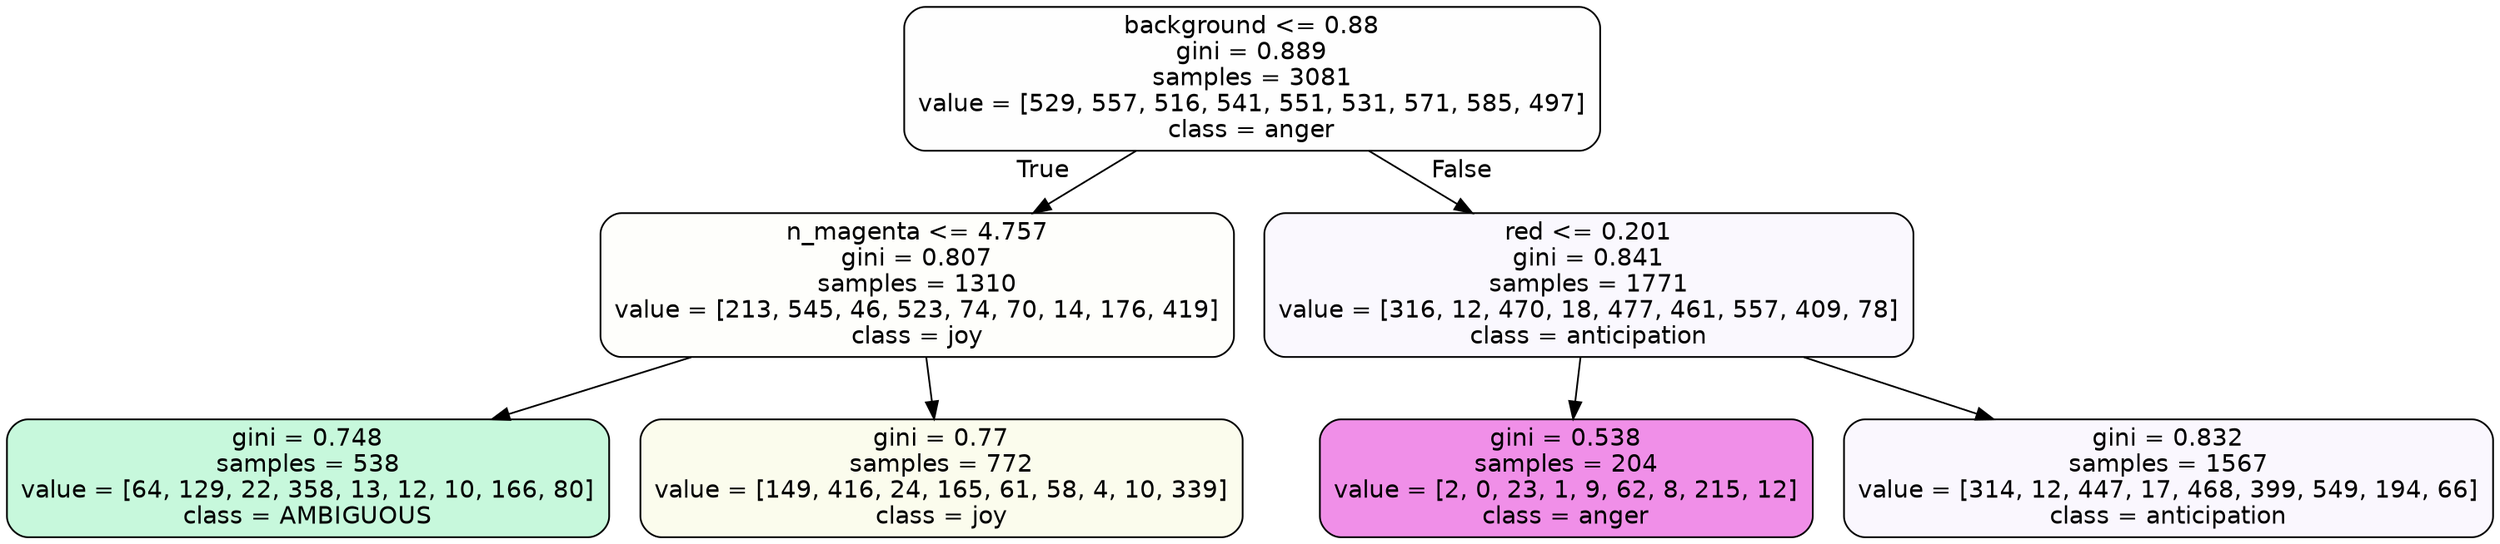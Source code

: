 digraph Tree {
node [shape=box, style="filled, rounded", color="black", fontname=helvetica] ;
edge [fontname=helvetica] ;
0 [label="background <= 0.88\ngini = 0.889\nsamples = 3081\nvalue = [529, 557, 516, 541, 551, 531, 571, 585, 497]\nclass = anger", fillcolor="#e539d701"] ;
1 [label="n_magenta <= 4.757\ngini = 0.807\nsamples = 1310\nvalue = [213, 545, 46, 523, 74, 70, 14, 176, 419]\nclass = joy", fillcolor="#d7e53904"] ;
0 -> 1 [labeldistance=2.5, labelangle=45, headlabel="True"] ;
2 [label="gini = 0.748\nsamples = 538\nvalue = [64, 129, 22, 358, 13, 12, 10, 166, 80]\nclass = AMBIGUOUS", fillcolor="#39e58147"] ;
1 -> 2 ;
3 [label="gini = 0.77\nsamples = 772\nvalue = [149, 416, 24, 165, 61, 58, 4, 10, 339]\nclass = joy", fillcolor="#d7e53916"] ;
1 -> 3 ;
4 [label="red <= 0.201\ngini = 0.841\nsamples = 1771\nvalue = [316, 12, 470, 18, 477, 461, 557, 409, 78]\nclass = anticipation", fillcolor="#8139e509"] ;
0 -> 4 [labeldistance=2.5, labelangle=-45, headlabel="False"] ;
5 [label="gini = 0.538\nsamples = 204\nvalue = [2, 0, 23, 1, 9, 62, 8, 215, 12]\nclass = anger", fillcolor="#e539d790"] ;
4 -> 5 ;
6 [label="gini = 0.832\nsamples = 1567\nvalue = [314, 12, 447, 17, 468, 399, 549, 194, 66]\nclass = anticipation", fillcolor="#8139e50a"] ;
4 -> 6 ;
}